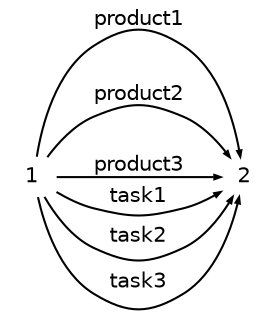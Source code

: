digraph g
{
   graph [rankdir=LR];
   edge [arrowsize=0.3,fontsize=10,fontname=Helvetica];
   node [shape=plaintext,width=.3,height=.2,fontsize=10,fontname=Helvetica];
   1->2 [label="product1"];
   1->2 [label="product2"];
   1->2 [label="product3"];
   1->2 [label="task1"];
   1->2 [label="task2"];
   1->2 [label="task3"];
}
